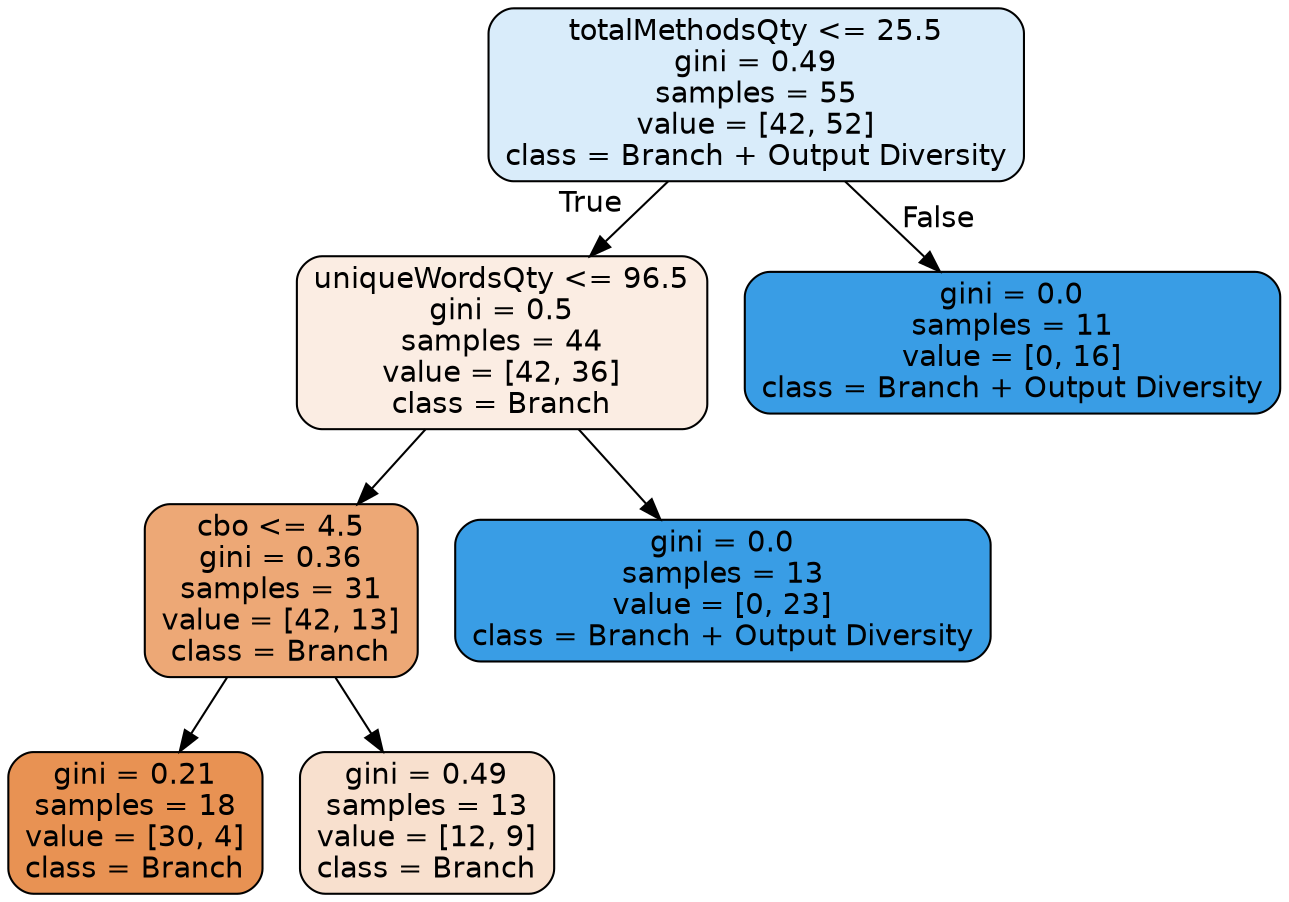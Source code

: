 digraph Tree {
node [shape=box, style="filled, rounded", color="black", fontname="helvetica"] ;
edge [fontname="helvetica"] ;
0 [label="totalMethodsQty <= 25.5\ngini = 0.49\nsamples = 55\nvalue = [42, 52]\nclass = Branch + Output Diversity", fillcolor="#d9ecfa"] ;
1 [label="uniqueWordsQty <= 96.5\ngini = 0.5\nsamples = 44\nvalue = [42, 36]\nclass = Branch", fillcolor="#fbede3"] ;
0 -> 1 [labeldistance=2.5, labelangle=45, headlabel="True"] ;
2 [label="cbo <= 4.5\ngini = 0.36\nsamples = 31\nvalue = [42, 13]\nclass = Branch", fillcolor="#eda876"] ;
1 -> 2 ;
3 [label="gini = 0.21\nsamples = 18\nvalue = [30, 4]\nclass = Branch", fillcolor="#e89253"] ;
2 -> 3 ;
4 [label="gini = 0.49\nsamples = 13\nvalue = [12, 9]\nclass = Branch", fillcolor="#f8e0ce"] ;
2 -> 4 ;
5 [label="gini = 0.0\nsamples = 13\nvalue = [0, 23]\nclass = Branch + Output Diversity", fillcolor="#399de5"] ;
1 -> 5 ;
6 [label="gini = 0.0\nsamples = 11\nvalue = [0, 16]\nclass = Branch + Output Diversity", fillcolor="#399de5"] ;
0 -> 6 [labeldistance=2.5, labelangle=-45, headlabel="False"] ;
}